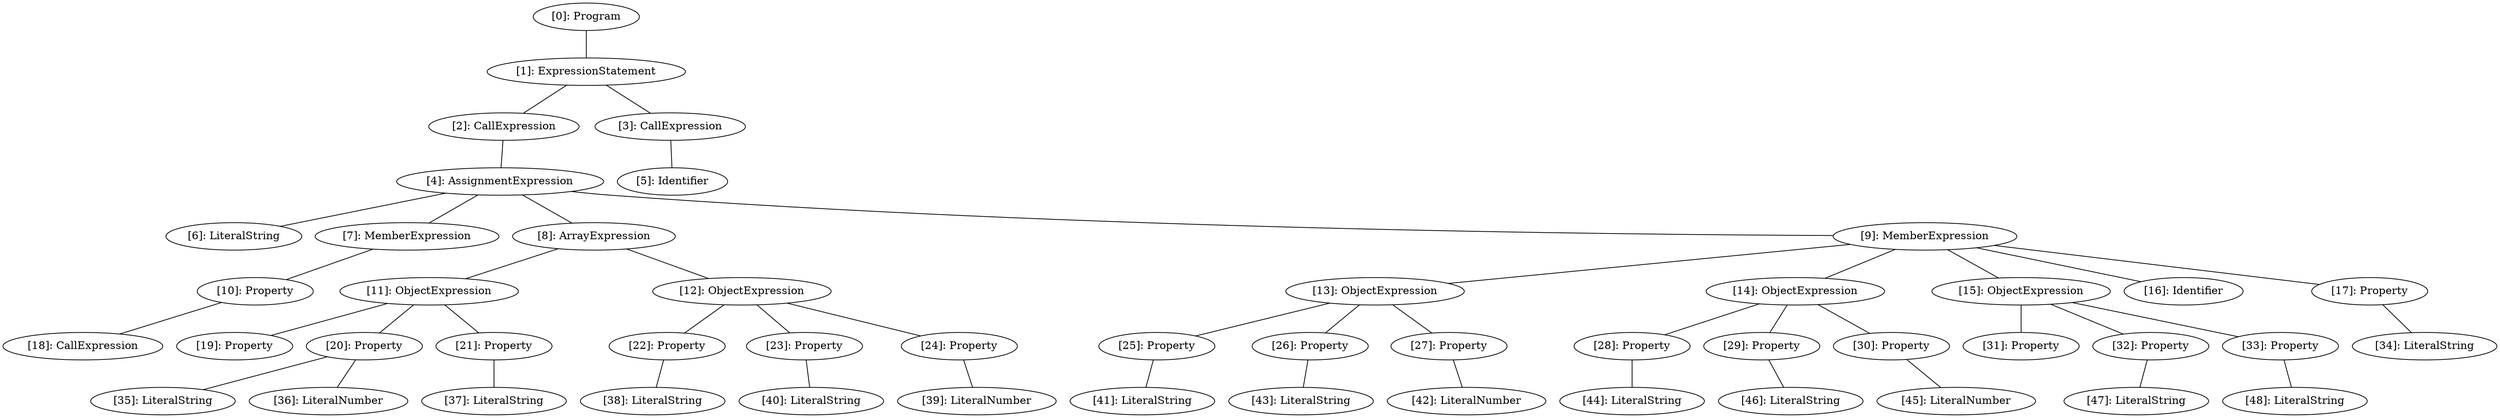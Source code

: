 // Result
graph {
	0 [label="[0]: Program"]
	1 [label="[1]: ExpressionStatement"]
	2 [label="[2]: CallExpression"]
	3 [label="[3]: CallExpression"]
	4 [label="[4]: AssignmentExpression"]
	5 [label="[5]: Identifier"]
	6 [label="[6]: LiteralString"]
	7 [label="[7]: MemberExpression"]
	8 [label="[8]: ArrayExpression"]
	9 [label="[9]: MemberExpression"]
	10 [label="[10]: Property"]
	11 [label="[11]: ObjectExpression"]
	12 [label="[12]: ObjectExpression"]
	13 [label="[13]: ObjectExpression"]
	14 [label="[14]: ObjectExpression"]
	15 [label="[15]: ObjectExpression"]
	16 [label="[16]: Identifier"]
	17 [label="[17]: Property"]
	18 [label="[18]: CallExpression"]
	19 [label="[19]: Property"]
	20 [label="[20]: Property"]
	21 [label="[21]: Property"]
	22 [label="[22]: Property"]
	23 [label="[23]: Property"]
	24 [label="[24]: Property"]
	25 [label="[25]: Property"]
	26 [label="[26]: Property"]
	27 [label="[27]: Property"]
	28 [label="[28]: Property"]
	29 [label="[29]: Property"]
	30 [label="[30]: Property"]
	31 [label="[31]: Property"]
	32 [label="[32]: Property"]
	33 [label="[33]: Property"]
	34 [label="[34]: LiteralString"]
	35 [label="[35]: LiteralString"]
	36 [label="[36]: LiteralNumber"]
	37 [label="[37]: LiteralString"]
	38 [label="[38]: LiteralString"]
	39 [label="[39]: LiteralNumber"]
	40 [label="[40]: LiteralString"]
	41 [label="[41]: LiteralString"]
	42 [label="[42]: LiteralNumber"]
	43 [label="[43]: LiteralString"]
	44 [label="[44]: LiteralString"]
	45 [label="[45]: LiteralNumber"]
	46 [label="[46]: LiteralString"]
	47 [label="[47]: LiteralString"]
	48 [label="[48]: LiteralString"]
	0 -- 1
	1 -- 2
	1 -- 3
	2 -- 4
	3 -- 5
	4 -- 6
	4 -- 7
	4 -- 8
	4 -- 9
	7 -- 10
	8 -- 11
	8 -- 12
	9 -- 13
	9 -- 14
	9 -- 15
	9 -- 16
	9 -- 17
	10 -- 18
	11 -- 19
	11 -- 20
	11 -- 21
	12 -- 22
	12 -- 23
	12 -- 24
	13 -- 25
	13 -- 26
	13 -- 27
	14 -- 28
	14 -- 29
	14 -- 30
	15 -- 31
	15 -- 32
	15 -- 33
	17 -- 34
	20 -- 35
	20 -- 36
	21 -- 37
	22 -- 38
	23 -- 40
	24 -- 39
	25 -- 41
	26 -- 43
	27 -- 42
	28 -- 44
	29 -- 46
	30 -- 45
	32 -- 47
	33 -- 48
}

